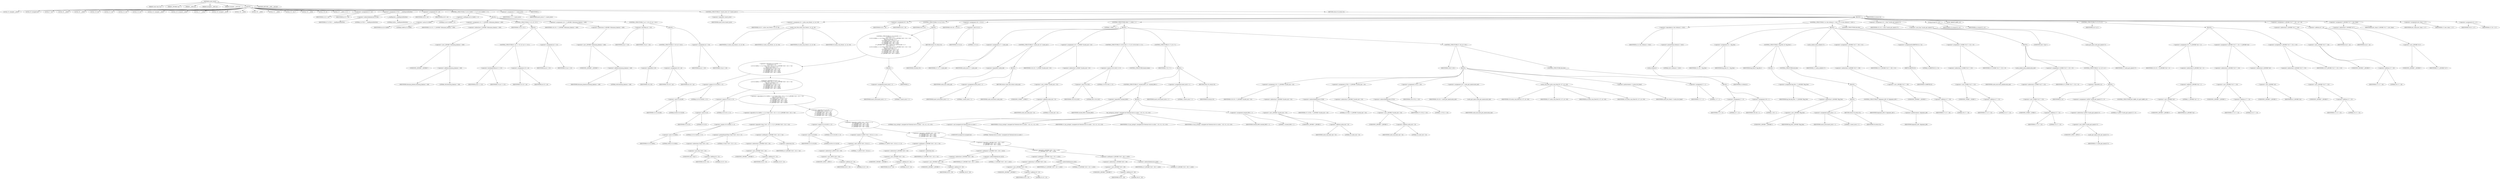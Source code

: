 digraph cache_insert {  
"1000121" [label = "(METHOD,cache_insert)" ]
"1000122" [label = "(PARAM,const char *a1)" ]
"1000123" [label = "(PARAM,_DWORD *a2)" ]
"1000124" [label = "(PARAM,__int64 a3)" ]
"1000125" [label = "(PARAM,unsigned __int64 a4)" ]
"1000126" [label = "(PARAM,unsigned __int16 a5)" ]
"1000127" [label = "(BLOCK,,)" ]
"1000128" [label = "(LOCAL,v5: unsigned __int16)" ]
"1000129" [label = "(LOCAL,v6: unsigned int)" ]
"1000130" [label = "(LOCAL,v7: int)" ]
"1000131" [label = "(LOCAL,v8: __int64)" ]
"1000132" [label = "(LOCAL,v9: __int64)" ]
"1000133" [label = "(LOCAL,v10: int)" ]
"1000134" [label = "(LOCAL,v11: int)" ]
"1000135" [label = "(LOCAL,v12: int)" ]
"1000136" [label = "(LOCAL,v13: int)" ]
"1000137" [label = "(LOCAL,v15: unsigned __int64)" ]
"1000138" [label = "(LOCAL,v16: unsigned __int64)" ]
"1000139" [label = "(LOCAL,v17: __int64)" ]
"1000140" [label = "(LOCAL,v18: unsigned __int16)" ]
"1000141" [label = "(LOCAL,v19: __int64)" ]
"1000142" [label = "(LOCAL,v20: __int64)" ]
"1000143" [label = "(LOCAL,v21: __int64)" ]
"1000144" [label = "(LOCAL,v22: char *)" ]
"1000145" [label = "(LOCAL,v23: __int64)" ]
"1000146" [label = "(LOCAL,v26: int)" ]
"1000147" [label = "(LOCAL,v27: __int64 [ 11 ])" ]
"1000148" [label = "(<operator>.assignment,v5 = a5)" ]
"1000149" [label = "(IDENTIFIER,v5,v5 = a5)" ]
"1000150" [label = "(IDENTIFIER,a5,v5 = a5)" ]
"1000151" [label = "(<operator>.assignment,v27[3] = __readfsqword(0x28u))" ]
"1000152" [label = "(<operator>.indirectIndexAccess,v27[3])" ]
"1000153" [label = "(IDENTIFIER,v27,v27[3] = __readfsqword(0x28u))" ]
"1000154" [label = "(LITERAL,3,v27[3] = __readfsqword(0x28u))" ]
"1000155" [label = "(__readfsqword,__readfsqword(0x28u))" ]
"1000156" [label = "(LITERAL,0x28u,__readfsqword(0x28u))" ]
"1000157" [label = "(<operator>.assignment,v6 = a5)" ]
"1000158" [label = "(IDENTIFIER,v6,v6 = a5)" ]
"1000159" [label = "(IDENTIFIER,a5,v6 = a5)" ]
"1000160" [label = "(CONTROL_STRUCTURE,if ( (a5 & 0x980) != 0 ),if ( (a5 & 0x980) != 0 ))" ]
"1000161" [label = "(<operator>.notEquals,(a5 & 0x980) != 0)" ]
"1000162" [label = "(<operator>.and,a5 & 0x980)" ]
"1000163" [label = "(IDENTIFIER,a5,a5 & 0x980)" ]
"1000164" [label = "(LITERAL,0x980,a5 & 0x980)" ]
"1000165" [label = "(LITERAL,0,(a5 & 0x980) != 0)" ]
"1000166" [label = "(BLOCK,,)" ]
"1000167" [label = "(<operator>.assignment,v15 = *(_QWORD *)(dnsmasq_daemon + 456))" ]
"1000168" [label = "(IDENTIFIER,v15,v15 = *(_QWORD *)(dnsmasq_daemon + 456))" ]
"1000169" [label = "(<operator>.indirection,*(_QWORD *)(dnsmasq_daemon + 456))" ]
"1000170" [label = "(<operator>.cast,(_QWORD *)(dnsmasq_daemon + 456))" ]
"1000171" [label = "(UNKNOWN,_QWORD *,_QWORD *)" ]
"1000172" [label = "(<operator>.addition,dnsmasq_daemon + 456)" ]
"1000173" [label = "(IDENTIFIER,dnsmasq_daemon,dnsmasq_daemon + 456)" ]
"1000174" [label = "(LITERAL,456,dnsmasq_daemon + 456)" ]
"1000175" [label = "(CONTROL_STRUCTURE,if ( v15 ),if ( v15 ))" ]
"1000176" [label = "(IDENTIFIER,v15,if ( v15 ))" ]
"1000177" [label = "(BLOCK,,)" ]
"1000178" [label = "(CONTROL_STRUCTURE,if ( a4 <= v15 ),if ( a4 <= v15 ))" ]
"1000179" [label = "(<operator>.lessEqualsThan,a4 <= v15)" ]
"1000180" [label = "(IDENTIFIER,a4,a4 <= v15)" ]
"1000181" [label = "(IDENTIFIER,v15,a4 <= v15)" ]
"1000182" [label = "(<operator>.assignment,v15 = a4)" ]
"1000183" [label = "(IDENTIFIER,v15,v15 = a4)" ]
"1000184" [label = "(IDENTIFIER,a4,v15 = a4)" ]
"1000185" [label = "(<operator>.assignment,a4 = v15)" ]
"1000186" [label = "(IDENTIFIER,a4,a4 = v15)" ]
"1000187" [label = "(IDENTIFIER,v15,a4 = v15)" ]
"1000188" [label = "(<operator>.assignment,v16 = *(_QWORD *)(dnsmasq_daemon + 448))" ]
"1000189" [label = "(IDENTIFIER,v16,v16 = *(_QWORD *)(dnsmasq_daemon + 448))" ]
"1000190" [label = "(<operator>.indirection,*(_QWORD *)(dnsmasq_daemon + 448))" ]
"1000191" [label = "(<operator>.cast,(_QWORD *)(dnsmasq_daemon + 448))" ]
"1000192" [label = "(UNKNOWN,_QWORD *,_QWORD *)" ]
"1000193" [label = "(<operator>.addition,dnsmasq_daemon + 448)" ]
"1000194" [label = "(IDENTIFIER,dnsmasq_daemon,dnsmasq_daemon + 448)" ]
"1000195" [label = "(LITERAL,448,dnsmasq_daemon + 448)" ]
"1000196" [label = "(CONTROL_STRUCTURE,if ( a4 < v16 ),if ( a4 < v16 ))" ]
"1000197" [label = "(<operator>.lessThan,a4 < v16)" ]
"1000198" [label = "(IDENTIFIER,a4,a4 < v16)" ]
"1000199" [label = "(IDENTIFIER,v16,a4 < v16)" ]
"1000200" [label = "(BLOCK,,)" ]
"1000201" [label = "(CONTROL_STRUCTURE,if ( !v16 ),if ( !v16 ))" ]
"1000202" [label = "(<operator>.logicalNot,!v16)" ]
"1000203" [label = "(IDENTIFIER,v16,!v16)" ]
"1000204" [label = "(<operator>.assignment,v16 = a4)" ]
"1000205" [label = "(IDENTIFIER,v16,v16 = a4)" ]
"1000206" [label = "(IDENTIFIER,a4,v16 = a4)" ]
"1000207" [label = "(<operator>.assignment,a4 = v16)" ]
"1000208" [label = "(IDENTIFIER,a4,a4 = v16)" ]
"1000209" [label = "(IDENTIFIER,v16,a4 = v16)" ]
"1000210" [label = "(<operator>.assignment,v7 = insert_error)" ]
"1000211" [label = "(IDENTIFIER,v7,v7 = insert_error)" ]
"1000212" [label = "(IDENTIFIER,insert_error,v7 = insert_error)" ]
"1000213" [label = "(IDENTIFIER,L,)" ]
"1000214" [label = "(CONTROL_STRUCTURE,if ( !insert_error ),if ( !insert_error ))" ]
"1000215" [label = "(<operator>.logicalNot,!insert_error)" ]
"1000216" [label = "(IDENTIFIER,insert_error,!insert_error)" ]
"1000217" [label = "(BLOCK,,)" ]
"1000218" [label = "(<operator>.assignment,v9 = cache_scan_free(a1, a2, a3, v6))" ]
"1000219" [label = "(IDENTIFIER,v9,v9 = cache_scan_free(a1, a2, a3, v6))" ]
"1000220" [label = "(cache_scan_free,cache_scan_free(a1, a2, a3, v6))" ]
"1000221" [label = "(IDENTIFIER,a1,cache_scan_free(a1, a2, a3, v6))" ]
"1000222" [label = "(IDENTIFIER,a2,cache_scan_free(a1, a2, a3, v6))" ]
"1000223" [label = "(IDENTIFIER,a3,cache_scan_free(a1, a2, a3, v6))" ]
"1000224" [label = "(IDENTIFIER,v6,cache_scan_free(a1, a2, a3, v6))" ]
"1000225" [label = "(<operator>.assignment,v8 = v9)" ]
"1000226" [label = "(IDENTIFIER,v8,v8 = v9)" ]
"1000227" [label = "(IDENTIFIER,v9,v8 = v9)" ]
"1000228" [label = "(CONTROL_STRUCTURE,if ( v9 ),if ( v9 ))" ]
"1000229" [label = "(IDENTIFIER,v9,if ( v9 ))" ]
"1000230" [label = "(BLOCK,,)" ]
"1000231" [label = "(CONTROL_STRUCTURE,if ( (v5 & 0x180) == 0\n        || (v5 & 8) == 0\n        || ((v5 & 0x80u) == 0 || *(char *)(v9 + 52) >= 0 || *(_DWORD *)(v9 + 24) != *a2)\n        && ((v5 & 0x100) == 0\n         || (*(_BYTE *)(v9 + 53) & 1) == 0\n         || *(_DWORD *)(v9 + 24) != *a2\n         || *(_DWORD *)(v9 + 28) != a2[1]\n         || *(_DWORD *)(v9 + 32) != a2[2]\n         || *(_DWORD *)(v9 + 36) != a2[3]) ),if ( (v5 & 0x180) == 0\n        || (v5 & 8) == 0\n        || ((v5 & 0x80u) == 0 || *(char *)(v9 + 52) >= 0 || *(_DWORD *)(v9 + 24) != *a2)\n        && ((v5 & 0x100) == 0\n         || (*(_BYTE *)(v9 + 53) & 1) == 0\n         || *(_DWORD *)(v9 + 24) != *a2\n         || *(_DWORD *)(v9 + 28) != a2[1]\n         || *(_DWORD *)(v9 + 32) != a2[2]\n         || *(_DWORD *)(v9 + 36) != a2[3]) ))" ]
"1000232" [label = "(<operator>.logicalOr,(v5 & 0x180) == 0\n        || (v5 & 8) == 0\n        || ((v5 & 0x80u) == 0 || *(char *)(v9 + 52) >= 0 || *(_DWORD *)(v9 + 24) != *a2)\n        && ((v5 & 0x100) == 0\n         || (*(_BYTE *)(v9 + 53) & 1) == 0\n         || *(_DWORD *)(v9 + 24) != *a2\n         || *(_DWORD *)(v9 + 28) != a2[1]\n         || *(_DWORD *)(v9 + 32) != a2[2]\n         || *(_DWORD *)(v9 + 36) != a2[3]))" ]
"1000233" [label = "(<operator>.equals,(v5 & 0x180) == 0)" ]
"1000234" [label = "(<operator>.and,v5 & 0x180)" ]
"1000235" [label = "(IDENTIFIER,v5,v5 & 0x180)" ]
"1000236" [label = "(LITERAL,0x180,v5 & 0x180)" ]
"1000237" [label = "(LITERAL,0,(v5 & 0x180) == 0)" ]
"1000238" [label = "(<operator>.logicalOr,(v5 & 8) == 0\n        || ((v5 & 0x80u) == 0 || *(char *)(v9 + 52) >= 0 || *(_DWORD *)(v9 + 24) != *a2)\n        && ((v5 & 0x100) == 0\n         || (*(_BYTE *)(v9 + 53) & 1) == 0\n         || *(_DWORD *)(v9 + 24) != *a2\n         || *(_DWORD *)(v9 + 28) != a2[1]\n         || *(_DWORD *)(v9 + 32) != a2[2]\n         || *(_DWORD *)(v9 + 36) != a2[3]))" ]
"1000239" [label = "(<operator>.equals,(v5 & 8) == 0)" ]
"1000240" [label = "(<operator>.and,v5 & 8)" ]
"1000241" [label = "(IDENTIFIER,v5,v5 & 8)" ]
"1000242" [label = "(LITERAL,8,v5 & 8)" ]
"1000243" [label = "(LITERAL,0,(v5 & 8) == 0)" ]
"1000244" [label = "(<operator>.logicalAnd,((v5 & 0x80u) == 0 || *(char *)(v9 + 52) >= 0 || *(_DWORD *)(v9 + 24) != *a2)\n        && ((v5 & 0x100) == 0\n         || (*(_BYTE *)(v9 + 53) & 1) == 0\n         || *(_DWORD *)(v9 + 24) != *a2\n         || *(_DWORD *)(v9 + 28) != a2[1]\n         || *(_DWORD *)(v9 + 32) != a2[2]\n         || *(_DWORD *)(v9 + 36) != a2[3]))" ]
"1000245" [label = "(<operator>.logicalOr,(v5 & 0x80u) == 0 || *(char *)(v9 + 52) >= 0 || *(_DWORD *)(v9 + 24) != *a2)" ]
"1000246" [label = "(<operator>.equals,(v5 & 0x80u) == 0)" ]
"1000247" [label = "(<operator>.and,v5 & 0x80u)" ]
"1000248" [label = "(IDENTIFIER,v5,v5 & 0x80u)" ]
"1000249" [label = "(LITERAL,0x80u,v5 & 0x80u)" ]
"1000250" [label = "(LITERAL,0,(v5 & 0x80u) == 0)" ]
"1000251" [label = "(<operator>.logicalOr,*(char *)(v9 + 52) >= 0 || *(_DWORD *)(v9 + 24) != *a2)" ]
"1000252" [label = "(<operator>.greaterEqualsThan,*(char *)(v9 + 52) >= 0)" ]
"1000253" [label = "(<operator>.indirection,*(char *)(v9 + 52))" ]
"1000254" [label = "(<operator>.cast,(char *)(v9 + 52))" ]
"1000255" [label = "(UNKNOWN,char *,char *)" ]
"1000256" [label = "(<operator>.addition,v9 + 52)" ]
"1000257" [label = "(IDENTIFIER,v9,v9 + 52)" ]
"1000258" [label = "(LITERAL,52,v9 + 52)" ]
"1000259" [label = "(LITERAL,0,*(char *)(v9 + 52) >= 0)" ]
"1000260" [label = "(<operator>.notEquals,*(_DWORD *)(v9 + 24) != *a2)" ]
"1000261" [label = "(<operator>.indirection,*(_DWORD *)(v9 + 24))" ]
"1000262" [label = "(<operator>.cast,(_DWORD *)(v9 + 24))" ]
"1000263" [label = "(UNKNOWN,_DWORD *,_DWORD *)" ]
"1000264" [label = "(<operator>.addition,v9 + 24)" ]
"1000265" [label = "(IDENTIFIER,v9,v9 + 24)" ]
"1000266" [label = "(LITERAL,24,v9 + 24)" ]
"1000267" [label = "(<operator>.indirection,*a2)" ]
"1000268" [label = "(IDENTIFIER,a2,*(_DWORD *)(v9 + 24) != *a2)" ]
"1000269" [label = "(<operator>.logicalOr,(v5 & 0x100) == 0\n         || (*(_BYTE *)(v9 + 53) & 1) == 0\n         || *(_DWORD *)(v9 + 24) != *a2\n         || *(_DWORD *)(v9 + 28) != a2[1]\n         || *(_DWORD *)(v9 + 32) != a2[2]\n         || *(_DWORD *)(v9 + 36) != a2[3])" ]
"1000270" [label = "(<operator>.equals,(v5 & 0x100) == 0)" ]
"1000271" [label = "(<operator>.and,v5 & 0x100)" ]
"1000272" [label = "(IDENTIFIER,v5,v5 & 0x100)" ]
"1000273" [label = "(LITERAL,0x100,v5 & 0x100)" ]
"1000274" [label = "(LITERAL,0,(v5 & 0x100) == 0)" ]
"1000275" [label = "(<operator>.logicalOr,(*(_BYTE *)(v9 + 53) & 1) == 0\n         || *(_DWORD *)(v9 + 24) != *a2\n         || *(_DWORD *)(v9 + 28) != a2[1]\n         || *(_DWORD *)(v9 + 32) != a2[2]\n         || *(_DWORD *)(v9 + 36) != a2[3])" ]
"1000276" [label = "(<operator>.equals,(*(_BYTE *)(v9 + 53) & 1) == 0)" ]
"1000277" [label = "(<operator>.and,*(_BYTE *)(v9 + 53) & 1)" ]
"1000278" [label = "(<operator>.indirection,*(_BYTE *)(v9 + 53))" ]
"1000279" [label = "(<operator>.cast,(_BYTE *)(v9 + 53))" ]
"1000280" [label = "(UNKNOWN,_BYTE *,_BYTE *)" ]
"1000281" [label = "(<operator>.addition,v9 + 53)" ]
"1000282" [label = "(IDENTIFIER,v9,v9 + 53)" ]
"1000283" [label = "(LITERAL,53,v9 + 53)" ]
"1000284" [label = "(LITERAL,1,*(_BYTE *)(v9 + 53) & 1)" ]
"1000285" [label = "(LITERAL,0,(*(_BYTE *)(v9 + 53) & 1) == 0)" ]
"1000286" [label = "(<operator>.logicalOr,*(_DWORD *)(v9 + 24) != *a2\n         || *(_DWORD *)(v9 + 28) != a2[1]\n         || *(_DWORD *)(v9 + 32) != a2[2]\n         || *(_DWORD *)(v9 + 36) != a2[3])" ]
"1000287" [label = "(<operator>.notEquals,*(_DWORD *)(v9 + 24) != *a2)" ]
"1000288" [label = "(<operator>.indirection,*(_DWORD *)(v9 + 24))" ]
"1000289" [label = "(<operator>.cast,(_DWORD *)(v9 + 24))" ]
"1000290" [label = "(UNKNOWN,_DWORD *,_DWORD *)" ]
"1000291" [label = "(<operator>.addition,v9 + 24)" ]
"1000292" [label = "(IDENTIFIER,v9,v9 + 24)" ]
"1000293" [label = "(LITERAL,24,v9 + 24)" ]
"1000294" [label = "(<operator>.indirection,*a2)" ]
"1000295" [label = "(IDENTIFIER,a2,*(_DWORD *)(v9 + 24) != *a2)" ]
"1000296" [label = "(<operator>.logicalOr,*(_DWORD *)(v9 + 28) != a2[1]\n         || *(_DWORD *)(v9 + 32) != a2[2]\n         || *(_DWORD *)(v9 + 36) != a2[3])" ]
"1000297" [label = "(<operator>.notEquals,*(_DWORD *)(v9 + 28) != a2[1])" ]
"1000298" [label = "(<operator>.indirection,*(_DWORD *)(v9 + 28))" ]
"1000299" [label = "(<operator>.cast,(_DWORD *)(v9 + 28))" ]
"1000300" [label = "(UNKNOWN,_DWORD *,_DWORD *)" ]
"1000301" [label = "(<operator>.addition,v9 + 28)" ]
"1000302" [label = "(IDENTIFIER,v9,v9 + 28)" ]
"1000303" [label = "(LITERAL,28,v9 + 28)" ]
"1000304" [label = "(<operator>.indirectIndexAccess,a2[1])" ]
"1000305" [label = "(IDENTIFIER,a2,*(_DWORD *)(v9 + 28) != a2[1])" ]
"1000306" [label = "(LITERAL,1,*(_DWORD *)(v9 + 28) != a2[1])" ]
"1000307" [label = "(<operator>.logicalOr,*(_DWORD *)(v9 + 32) != a2[2]\n         || *(_DWORD *)(v9 + 36) != a2[3])" ]
"1000308" [label = "(<operator>.notEquals,*(_DWORD *)(v9 + 32) != a2[2])" ]
"1000309" [label = "(<operator>.indirection,*(_DWORD *)(v9 + 32))" ]
"1000310" [label = "(<operator>.cast,(_DWORD *)(v9 + 32))" ]
"1000311" [label = "(UNKNOWN,_DWORD *,_DWORD *)" ]
"1000312" [label = "(<operator>.addition,v9 + 32)" ]
"1000313" [label = "(IDENTIFIER,v9,v9 + 32)" ]
"1000314" [label = "(LITERAL,32,v9 + 32)" ]
"1000315" [label = "(<operator>.indirectIndexAccess,a2[2])" ]
"1000316" [label = "(IDENTIFIER,a2,*(_DWORD *)(v9 + 32) != a2[2])" ]
"1000317" [label = "(LITERAL,2,*(_DWORD *)(v9 + 32) != a2[2])" ]
"1000318" [label = "(<operator>.notEquals,*(_DWORD *)(v9 + 36) != a2[3])" ]
"1000319" [label = "(<operator>.indirection,*(_DWORD *)(v9 + 36))" ]
"1000320" [label = "(<operator>.cast,(_DWORD *)(v9 + 36))" ]
"1000321" [label = "(UNKNOWN,_DWORD *,_DWORD *)" ]
"1000322" [label = "(<operator>.addition,v9 + 36)" ]
"1000323" [label = "(IDENTIFIER,v9,v9 + 36)" ]
"1000324" [label = "(LITERAL,36,v9 + 36)" ]
"1000325" [label = "(<operator>.indirectIndexAccess,a2[3])" ]
"1000326" [label = "(IDENTIFIER,a2,*(_DWORD *)(v9 + 36) != a2[3])" ]
"1000327" [label = "(LITERAL,3,*(_DWORD *)(v9 + 36) != a2[3])" ]
"1000328" [label = "(BLOCK,,)" ]
"1000329" [label = "(<operator>.assignment,insert_error = 1)" ]
"1000330" [label = "(IDENTIFIER,insert_error,insert_error = 1)" ]
"1000331" [label = "(LITERAL,1,insert_error = 1)" ]
"1000332" [label = "(IDENTIFIER,L,)" ]
"1000333" [label = "(RETURN,return v8;,return v8;)" ]
"1000334" [label = "(IDENTIFIER,v8,return v8;)" ]
"1000335" [label = "(<operator>.assignment,v26 = v5 & 4)" ]
"1000336" [label = "(IDENTIFIER,v26,v26 = v5 & 4)" ]
"1000337" [label = "(<operator>.and,v5 & 4)" ]
"1000338" [label = "(IDENTIFIER,v5,v5 & 4)" ]
"1000339" [label = "(LITERAL,4,v5 & 4)" ]
"1000340" [label = "(CONTROL_STRUCTURE,while ( 1 ),while ( 1 ))" ]
"1000341" [label = "(LITERAL,1,while ( 1 ))" ]
"1000342" [label = "(BLOCK,,)" ]
"1000343" [label = "(<operator>.assignment,v17 = cache_tail)" ]
"1000344" [label = "(IDENTIFIER,v17,v17 = cache_tail)" ]
"1000345" [label = "(IDENTIFIER,cache_tail,v17 = cache_tail)" ]
"1000346" [label = "(CONTROL_STRUCTURE,if ( !cache_tail ),if ( !cache_tail ))" ]
"1000347" [label = "(<operator>.logicalNot,!cache_tail)" ]
"1000348" [label = "(IDENTIFIER,cache_tail,!cache_tail)" ]
"1000349" [label = "(BLOCK,,)" ]
"1000350" [label = "(<operator>.assignment,insert_error = 1)" ]
"1000351" [label = "(IDENTIFIER,insert_error,insert_error = 1)" ]
"1000352" [label = "(LITERAL,1,insert_error = 1)" ]
"1000353" [label = "(RETURN,return cache_tail;,return cache_tail;)" ]
"1000354" [label = "(IDENTIFIER,cache_tail,return cache_tail;)" ]
"1000355" [label = "(<operator>.assignment,v18 = *(_WORD *)(cache_tail + 52))" ]
"1000356" [label = "(IDENTIFIER,v18,v18 = *(_WORD *)(cache_tail + 52))" ]
"1000357" [label = "(<operator>.indirection,*(_WORD *)(cache_tail + 52))" ]
"1000358" [label = "(<operator>.cast,(_WORD *)(cache_tail + 52))" ]
"1000359" [label = "(UNKNOWN,_WORD *,_WORD *)" ]
"1000360" [label = "(<operator>.addition,cache_tail + 52)" ]
"1000361" [label = "(IDENTIFIER,cache_tail,cache_tail + 52)" ]
"1000362" [label = "(LITERAL,52,cache_tail + 52)" ]
"1000363" [label = "(CONTROL_STRUCTURE,if ( (v18 & 0xC) == 0 ),if ( (v18 & 0xC) == 0 ))" ]
"1000364" [label = "(<operator>.equals,(v18 & 0xC) == 0)" ]
"1000365" [label = "(<operator>.and,v18 & 0xC)" ]
"1000366" [label = "(IDENTIFIER,v18,v18 & 0xC)" ]
"1000367" [label = "(LITERAL,0xC,v18 & 0xC)" ]
"1000368" [label = "(LITERAL,0,(v18 & 0xC) == 0)" ]
"1000369" [label = "(CONTROL_STRUCTURE,break;,break;)" ]
"1000370" [label = "(CONTROL_STRUCTURE,if ( v7 ),if ( v7 ))" ]
"1000371" [label = "(IDENTIFIER,v7,if ( v7 ))" ]
"1000372" [label = "(BLOCK,,)" ]
"1000373" [label = "(CONTROL_STRUCTURE,if ( !warned_8655 ),if ( !warned_8655 ))" ]
"1000374" [label = "(<operator>.logicalNot,!warned_8655)" ]
"1000375" [label = "(IDENTIFIER,warned_8655,!warned_8655)" ]
"1000376" [label = "(BLOCK,,)" ]
"1000377" [label = "(my_syslog,my_syslog(3, (unsigned int)\"Internal error in cache.\", v10, v11, v12, v13))" ]
"1000378" [label = "(LITERAL,3,my_syslog(3, (unsigned int)\"Internal error in cache.\", v10, v11, v12, v13))" ]
"1000379" [label = "(<operator>.cast,(unsigned int)\"Internal error in cache.\")" ]
"1000380" [label = "(UNKNOWN,unsigned int,unsigned int)" ]
"1000381" [label = "(LITERAL,\"Internal error in cache.\",(unsigned int)\"Internal error in cache.\")" ]
"1000382" [label = "(IDENTIFIER,v10,my_syslog(3, (unsigned int)\"Internal error in cache.\", v10, v11, v12, v13))" ]
"1000383" [label = "(IDENTIFIER,v11,my_syslog(3, (unsigned int)\"Internal error in cache.\", v10, v11, v12, v13))" ]
"1000384" [label = "(IDENTIFIER,v12,my_syslog(3, (unsigned int)\"Internal error in cache.\", v10, v11, v12, v13))" ]
"1000385" [label = "(IDENTIFIER,v13,my_syslog(3, (unsigned int)\"Internal error in cache.\", v10, v11, v12, v13))" ]
"1000386" [label = "(<operator>.assignment,warned_8655 = 1)" ]
"1000387" [label = "(IDENTIFIER,warned_8655,warned_8655 = 1)" ]
"1000388" [label = "(LITERAL,1,warned_8655 = 1)" ]
"1000389" [label = "(<operator>.assignment,insert_error = 1)" ]
"1000390" [label = "(IDENTIFIER,insert_error,insert_error = 1)" ]
"1000391" [label = "(LITERAL,1,insert_error = 1)" ]
"1000392" [label = "(RETURN,return v8;,return v8;)" ]
"1000393" [label = "(IDENTIFIER,v8,return v8;)" ]
"1000394" [label = "(CONTROL_STRUCTURE,if ( v26 ),if ( v26 ))" ]
"1000395" [label = "(IDENTIFIER,v26,if ( v26 ))" ]
"1000396" [label = "(BLOCK,,)" ]
"1000397" [label = "(<operator>.assignment,v19 = *(_QWORD *)(cache_tail + 32))" ]
"1000398" [label = "(IDENTIFIER,v19,v19 = *(_QWORD *)(cache_tail + 32))" ]
"1000399" [label = "(<operator>.indirection,*(_QWORD *)(cache_tail + 32))" ]
"1000400" [label = "(<operator>.cast,(_QWORD *)(cache_tail + 32))" ]
"1000401" [label = "(UNKNOWN,_QWORD *,_QWORD *)" ]
"1000402" [label = "(<operator>.addition,cache_tail + 32)" ]
"1000403" [label = "(IDENTIFIER,cache_tail,cache_tail + 32)" ]
"1000404" [label = "(LITERAL,32,cache_tail + 32)" ]
"1000405" [label = "(<operator>.assignment,v27[0] = *(_QWORD *)(cache_tail + 24))" ]
"1000406" [label = "(<operator>.indirectIndexAccess,v27[0])" ]
"1000407" [label = "(IDENTIFIER,v27,v27[0] = *(_QWORD *)(cache_tail + 24))" ]
"1000408" [label = "(LITERAL,0,v27[0] = *(_QWORD *)(cache_tail + 24))" ]
"1000409" [label = "(<operator>.indirection,*(_QWORD *)(cache_tail + 24))" ]
"1000410" [label = "(<operator>.cast,(_QWORD *)(cache_tail + 24))" ]
"1000411" [label = "(UNKNOWN,_QWORD *,_QWORD *)" ]
"1000412" [label = "(<operator>.addition,cache_tail + 24)" ]
"1000413" [label = "(IDENTIFIER,cache_tail,cache_tail + 24)" ]
"1000414" [label = "(LITERAL,24,cache_tail + 24)" ]
"1000415" [label = "(<operator>.assignment,v27[1] = v19)" ]
"1000416" [label = "(<operator>.indirectIndexAccess,v27[1])" ]
"1000417" [label = "(IDENTIFIER,v27,v27[1] = v19)" ]
"1000418" [label = "(LITERAL,1,v27[1] = v19)" ]
"1000419" [label = "(IDENTIFIER,v19,v27[1] = v19)" ]
"1000420" [label = "(<operator>.assignment,v20 = cache_get_name(cache_tail))" ]
"1000421" [label = "(IDENTIFIER,v20,v20 = cache_get_name(cache_tail))" ]
"1000422" [label = "(cache_get_name,cache_get_name(cache_tail))" ]
"1000423" [label = "(IDENTIFIER,cache_tail,cache_get_name(cache_tail))" ]
"1000424" [label = "(cache_scan_free,cache_scan_free(v20, v27, a3, v18))" ]
"1000425" [label = "(IDENTIFIER,v20,cache_scan_free(v20, v27, a3, v18))" ]
"1000426" [label = "(IDENTIFIER,v27,cache_scan_free(v20, v27, a3, v18))" ]
"1000427" [label = "(IDENTIFIER,a3,cache_scan_free(v20, v27, a3, v18))" ]
"1000428" [label = "(IDENTIFIER,v18,cache_scan_free(v20, v27, a3, v18))" ]
"1000429" [label = "(<operator>.preIncrement,++cache_live_freed)" ]
"1000430" [label = "(IDENTIFIER,cache_live_freed,++cache_live_freed)" ]
"1000431" [label = "(<operator>.assignment,v7 = 1)" ]
"1000432" [label = "(IDENTIFIER,v7,v7 = 1)" ]
"1000433" [label = "(LITERAL,1,v7 = 1)" ]
"1000434" [label = "(CONTROL_STRUCTURE,else,else)" ]
"1000435" [label = "(BLOCK,,)" ]
"1000436" [label = "(<operator>.assignment,v7 = 0)" ]
"1000437" [label = "(IDENTIFIER,v7,v7 = 0)" ]
"1000438" [label = "(LITERAL,0,v7 = 0)" ]
"1000439" [label = "(<operator>.assignment,v26 = 1)" ]
"1000440" [label = "(IDENTIFIER,v26,v26 = 1)" ]
"1000441" [label = "(LITERAL,1,v26 = 1)" ]
"1000442" [label = "(CONTROL_STRUCTURE,if ( a1 && strlen(a1) > 0x31 ),if ( a1 && strlen(a1) > 0x31 ))" ]
"1000443" [label = "(<operator>.logicalAnd,a1 && strlen(a1) > 0x31)" ]
"1000444" [label = "(IDENTIFIER,a1,a1 && strlen(a1) > 0x31)" ]
"1000445" [label = "(<operator>.greaterThan,strlen(a1) > 0x31)" ]
"1000446" [label = "(strlen,strlen(a1))" ]
"1000447" [label = "(IDENTIFIER,a1,strlen(a1))" ]
"1000448" [label = "(LITERAL,0x31,strlen(a1) > 0x31)" ]
"1000449" [label = "(BLOCK,,)" ]
"1000450" [label = "(<operator>.assignment,v21 = big_free)" ]
"1000451" [label = "(IDENTIFIER,v21,v21 = big_free)" ]
"1000452" [label = "(IDENTIFIER,big_free,v21 = big_free)" ]
"1000453" [label = "(CONTROL_STRUCTURE,if ( big_free ),if ( big_free ))" ]
"1000454" [label = "(IDENTIFIER,big_free,if ( big_free ))" ]
"1000455" [label = "(BLOCK,,)" ]
"1000456" [label = "(<operator>.assignment,big_free = *(_QWORD *)big_free)" ]
"1000457" [label = "(IDENTIFIER,big_free,big_free = *(_QWORD *)big_free)" ]
"1000458" [label = "(<operator>.indirection,*(_QWORD *)big_free)" ]
"1000459" [label = "(<operator>.cast,(_QWORD *)big_free)" ]
"1000460" [label = "(UNKNOWN,_QWORD *,_QWORD *)" ]
"1000461" [label = "(IDENTIFIER,big_free,(_QWORD *)big_free)" ]
"1000462" [label = "(CONTROL_STRUCTURE,else,else)" ]
"1000463" [label = "(BLOCK,,)" ]
"1000464" [label = "(BLOCK,,)" ]
"1000465" [label = "(<operator>.assignment,insert_error = 1)" ]
"1000466" [label = "(IDENTIFIER,insert_error,insert_error = 1)" ]
"1000467" [label = "(LITERAL,1,insert_error = 1)" ]
"1000468" [label = "(RETURN,return v8;,return v8;)" ]
"1000469" [label = "(IDENTIFIER,v8,return v8;)" ]
"1000470" [label = "(CONTROL_STRUCTURE,if ( bignames_left ),if ( bignames_left ))" ]
"1000471" [label = "(IDENTIFIER,bignames_left,if ( bignames_left ))" ]
"1000472" [label = "(<operator>.preDecrement,--bignames_left)" ]
"1000473" [label = "(IDENTIFIER,bignames_left,--bignames_left)" ]
"1000474" [label = "(cache_unlink,cache_unlink(v17))" ]
"1000475" [label = "(IDENTIFIER,v17,cache_unlink(v17))" ]
"1000476" [label = "(<operator>.assignment,*(_QWORD *)(v17 + 56) = v21)" ]
"1000477" [label = "(<operator>.indirection,*(_QWORD *)(v17 + 56))" ]
"1000478" [label = "(<operator>.cast,(_QWORD *)(v17 + 56))" ]
"1000479" [label = "(UNKNOWN,_QWORD *,_QWORD *)" ]
"1000480" [label = "(<operator>.addition,v17 + 56)" ]
"1000481" [label = "(IDENTIFIER,v17,v17 + 56)" ]
"1000482" [label = "(LITERAL,56,v17 + 56)" ]
"1000483" [label = "(IDENTIFIER,v21,*(_QWORD *)(v17 + 56) = v21)" ]
"1000484" [label = "(<operators>.assignmentOr,HIBYTE(v5) |= 2u)" ]
"1000485" [label = "(HIBYTE,HIBYTE(v5))" ]
"1000486" [label = "(IDENTIFIER,v5,HIBYTE(v5))" ]
"1000487" [label = "(LITERAL,2u,HIBYTE(v5) |= 2u)" ]
"1000488" [label = "(<operator>.assignment,*(_WORD *)(v17 + 52) = v5)" ]
"1000489" [label = "(<operator>.indirection,*(_WORD *)(v17 + 52))" ]
"1000490" [label = "(<operator>.cast,(_WORD *)(v17 + 52))" ]
"1000491" [label = "(UNKNOWN,_WORD *,_WORD *)" ]
"1000492" [label = "(<operator>.addition,v17 + 52)" ]
"1000493" [label = "(IDENTIFIER,v17,v17 + 52)" ]
"1000494" [label = "(LITERAL,52,v17 + 52)" ]
"1000495" [label = "(IDENTIFIER,v5,*(_WORD *)(v17 + 52) = v5)" ]
"1000496" [label = "(CONTROL_STRUCTURE,else,else)" ]
"1000497" [label = "(BLOCK,,)" ]
"1000498" [label = "(cache_unlink,cache_unlink(cache_tail))" ]
"1000499" [label = "(IDENTIFIER,cache_tail,cache_unlink(cache_tail))" ]
"1000500" [label = "(<operator>.assignment,*(_WORD *)(v17 + 52) = v5)" ]
"1000501" [label = "(<operator>.indirection,*(_WORD *)(v17 + 52))" ]
"1000502" [label = "(<operator>.cast,(_WORD *)(v17 + 52))" ]
"1000503" [label = "(UNKNOWN,_WORD *,_WORD *)" ]
"1000504" [label = "(<operator>.addition,v17 + 52)" ]
"1000505" [label = "(IDENTIFIER,v17,v17 + 52)" ]
"1000506" [label = "(LITERAL,52,v17 + 52)" ]
"1000507" [label = "(IDENTIFIER,v5,*(_WORD *)(v17 + 52) = v5)" ]
"1000508" [label = "(CONTROL_STRUCTURE,if ( !a1 ),if ( !a1 ))" ]
"1000509" [label = "(<operator>.logicalNot,!a1)" ]
"1000510" [label = "(IDENTIFIER,a1,!a1)" ]
"1000511" [label = "(BLOCK,,)" ]
"1000512" [label = "(<operator>.assignment,*(_BYTE *)cache_get_name(v17) = 0)" ]
"1000513" [label = "(<operator>.indirection,*(_BYTE *)cache_get_name(v17))" ]
"1000514" [label = "(<operator>.cast,(_BYTE *)cache_get_name(v17))" ]
"1000515" [label = "(UNKNOWN,_BYTE *,_BYTE *)" ]
"1000516" [label = "(cache_get_name,cache_get_name(v17))" ]
"1000517" [label = "(IDENTIFIER,v17,cache_get_name(v17))" ]
"1000518" [label = "(LITERAL,0,*(_BYTE *)cache_get_name(v17) = 0)" ]
"1000519" [label = "(CONTROL_STRUCTURE,goto LABEL_43;,goto LABEL_43;)" ]
"1000520" [label = "(<operator>.assignment,v22 = (char *)cache_get_name(v17))" ]
"1000521" [label = "(IDENTIFIER,v22,v22 = (char *)cache_get_name(v17))" ]
"1000522" [label = "(<operator>.cast,(char *)cache_get_name(v17))" ]
"1000523" [label = "(UNKNOWN,char *,char *)" ]
"1000524" [label = "(cache_get_name,cache_get_name(v17))" ]
"1000525" [label = "(IDENTIFIER,v17,cache_get_name(v17))" ]
"1000526" [label = "(strcpy,strcpy(v22, a1))" ]
"1000527" [label = "(IDENTIFIER,v22,strcpy(v22, a1))" ]
"1000528" [label = "(IDENTIFIER,a1,strcpy(v22, a1))" ]
"1000529" [label = "(JUMP_TARGET,LABEL_43)" ]
"1000530" [label = "(CONTROL_STRUCTURE,if ( a2 ),if ( a2 ))" ]
"1000531" [label = "(IDENTIFIER,a2,if ( a2 ))" ]
"1000532" [label = "(BLOCK,,)" ]
"1000533" [label = "(<operator>.assignment,v23 = *((_QWORD *)a2 + 1))" ]
"1000534" [label = "(IDENTIFIER,v23,v23 = *((_QWORD *)a2 + 1))" ]
"1000535" [label = "(<operator>.indirection,*((_QWORD *)a2 + 1))" ]
"1000536" [label = "(<operator>.addition,(_QWORD *)a2 + 1)" ]
"1000537" [label = "(<operator>.cast,(_QWORD *)a2)" ]
"1000538" [label = "(UNKNOWN,_QWORD *,_QWORD *)" ]
"1000539" [label = "(IDENTIFIER,a2,(_QWORD *)a2)" ]
"1000540" [label = "(LITERAL,1,(_QWORD *)a2 + 1)" ]
"1000541" [label = "(<operator>.assignment,*(_QWORD *)(v17 + 24) = *(_QWORD *)a2)" ]
"1000542" [label = "(<operator>.indirection,*(_QWORD *)(v17 + 24))" ]
"1000543" [label = "(<operator>.cast,(_QWORD *)(v17 + 24))" ]
"1000544" [label = "(UNKNOWN,_QWORD *,_QWORD *)" ]
"1000545" [label = "(<operator>.addition,v17 + 24)" ]
"1000546" [label = "(IDENTIFIER,v17,v17 + 24)" ]
"1000547" [label = "(LITERAL,24,v17 + 24)" ]
"1000548" [label = "(<operator>.indirection,*(_QWORD *)a2)" ]
"1000549" [label = "(<operator>.cast,(_QWORD *)a2)" ]
"1000550" [label = "(UNKNOWN,_QWORD *,_QWORD *)" ]
"1000551" [label = "(IDENTIFIER,a2,(_QWORD *)a2)" ]
"1000552" [label = "(<operator>.assignment,*(_QWORD *)(v17 + 32) = v23)" ]
"1000553" [label = "(<operator>.indirection,*(_QWORD *)(v17 + 32))" ]
"1000554" [label = "(<operator>.cast,(_QWORD *)(v17 + 32))" ]
"1000555" [label = "(UNKNOWN,_QWORD *,_QWORD *)" ]
"1000556" [label = "(<operator>.addition,v17 + 32)" ]
"1000557" [label = "(IDENTIFIER,v17,v17 + 32)" ]
"1000558" [label = "(LITERAL,32,v17 + 32)" ]
"1000559" [label = "(IDENTIFIER,v23,*(_QWORD *)(v17 + 32) = v23)" ]
"1000560" [label = "(<operator>.assignment,*(_QWORD *)(v17 + 40) = a3 + a4)" ]
"1000561" [label = "(<operator>.indirection,*(_QWORD *)(v17 + 40))" ]
"1000562" [label = "(<operator>.cast,(_QWORD *)(v17 + 40))" ]
"1000563" [label = "(UNKNOWN,_QWORD *,_QWORD *)" ]
"1000564" [label = "(<operator>.addition,v17 + 40)" ]
"1000565" [label = "(IDENTIFIER,v17,v17 + 40)" ]
"1000566" [label = "(LITERAL,40,v17 + 40)" ]
"1000567" [label = "(<operator>.addition,a3 + a4)" ]
"1000568" [label = "(IDENTIFIER,a3,a3 + a4)" ]
"1000569" [label = "(IDENTIFIER,a4,a3 + a4)" ]
"1000570" [label = "(<operator>.assignment,*(_QWORD *)v17 = new_chain)" ]
"1000571" [label = "(<operator>.indirection,*(_QWORD *)v17)" ]
"1000572" [label = "(<operator>.cast,(_QWORD *)v17)" ]
"1000573" [label = "(UNKNOWN,_QWORD *,_QWORD *)" ]
"1000574" [label = "(IDENTIFIER,v17,(_QWORD *)v17)" ]
"1000575" [label = "(IDENTIFIER,new_chain,*(_QWORD *)v17 = new_chain)" ]
"1000576" [label = "(<operator>.assignment,new_chain = v17)" ]
"1000577" [label = "(IDENTIFIER,new_chain,new_chain = v17)" ]
"1000578" [label = "(IDENTIFIER,v17,new_chain = v17)" ]
"1000579" [label = "(<operator>.assignment,v8 = v17)" ]
"1000580" [label = "(IDENTIFIER,v8,v8 = v17)" ]
"1000581" [label = "(IDENTIFIER,v17,v8 = v17)" ]
"1000582" [label = "(RETURN,return v8;,return v8;)" ]
"1000583" [label = "(IDENTIFIER,v8,return v8;)" ]
"1000584" [label = "(METHOD_RETURN,__int64 __fastcall)" ]
  "1000121" -> "1000122" 
  "1000121" -> "1000123" 
  "1000121" -> "1000124" 
  "1000121" -> "1000125" 
  "1000121" -> "1000126" 
  "1000121" -> "1000127" 
  "1000121" -> "1000584" 
  "1000127" -> "1000128" 
  "1000127" -> "1000129" 
  "1000127" -> "1000130" 
  "1000127" -> "1000131" 
  "1000127" -> "1000132" 
  "1000127" -> "1000133" 
  "1000127" -> "1000134" 
  "1000127" -> "1000135" 
  "1000127" -> "1000136" 
  "1000127" -> "1000137" 
  "1000127" -> "1000138" 
  "1000127" -> "1000139" 
  "1000127" -> "1000140" 
  "1000127" -> "1000141" 
  "1000127" -> "1000142" 
  "1000127" -> "1000143" 
  "1000127" -> "1000144" 
  "1000127" -> "1000145" 
  "1000127" -> "1000146" 
  "1000127" -> "1000147" 
  "1000127" -> "1000148" 
  "1000127" -> "1000151" 
  "1000127" -> "1000157" 
  "1000127" -> "1000160" 
  "1000127" -> "1000210" 
  "1000127" -> "1000213" 
  "1000127" -> "1000214" 
  "1000127" -> "1000582" 
  "1000148" -> "1000149" 
  "1000148" -> "1000150" 
  "1000151" -> "1000152" 
  "1000151" -> "1000155" 
  "1000152" -> "1000153" 
  "1000152" -> "1000154" 
  "1000155" -> "1000156" 
  "1000157" -> "1000158" 
  "1000157" -> "1000159" 
  "1000160" -> "1000161" 
  "1000160" -> "1000166" 
  "1000161" -> "1000162" 
  "1000161" -> "1000165" 
  "1000162" -> "1000163" 
  "1000162" -> "1000164" 
  "1000166" -> "1000167" 
  "1000166" -> "1000175" 
  "1000166" -> "1000188" 
  "1000166" -> "1000196" 
  "1000167" -> "1000168" 
  "1000167" -> "1000169" 
  "1000169" -> "1000170" 
  "1000170" -> "1000171" 
  "1000170" -> "1000172" 
  "1000172" -> "1000173" 
  "1000172" -> "1000174" 
  "1000175" -> "1000176" 
  "1000175" -> "1000177" 
  "1000177" -> "1000178" 
  "1000177" -> "1000185" 
  "1000178" -> "1000179" 
  "1000178" -> "1000182" 
  "1000179" -> "1000180" 
  "1000179" -> "1000181" 
  "1000182" -> "1000183" 
  "1000182" -> "1000184" 
  "1000185" -> "1000186" 
  "1000185" -> "1000187" 
  "1000188" -> "1000189" 
  "1000188" -> "1000190" 
  "1000190" -> "1000191" 
  "1000191" -> "1000192" 
  "1000191" -> "1000193" 
  "1000193" -> "1000194" 
  "1000193" -> "1000195" 
  "1000196" -> "1000197" 
  "1000196" -> "1000200" 
  "1000197" -> "1000198" 
  "1000197" -> "1000199" 
  "1000200" -> "1000201" 
  "1000200" -> "1000207" 
  "1000201" -> "1000202" 
  "1000201" -> "1000204" 
  "1000202" -> "1000203" 
  "1000204" -> "1000205" 
  "1000204" -> "1000206" 
  "1000207" -> "1000208" 
  "1000207" -> "1000209" 
  "1000210" -> "1000211" 
  "1000210" -> "1000212" 
  "1000214" -> "1000215" 
  "1000214" -> "1000217" 
  "1000215" -> "1000216" 
  "1000217" -> "1000218" 
  "1000217" -> "1000225" 
  "1000217" -> "1000228" 
  "1000217" -> "1000335" 
  "1000217" -> "1000340" 
  "1000217" -> "1000442" 
  "1000217" -> "1000520" 
  "1000217" -> "1000526" 
  "1000217" -> "1000529" 
  "1000217" -> "1000530" 
  "1000217" -> "1000560" 
  "1000217" -> "1000570" 
  "1000217" -> "1000576" 
  "1000217" -> "1000579" 
  "1000218" -> "1000219" 
  "1000218" -> "1000220" 
  "1000220" -> "1000221" 
  "1000220" -> "1000222" 
  "1000220" -> "1000223" 
  "1000220" -> "1000224" 
  "1000225" -> "1000226" 
  "1000225" -> "1000227" 
  "1000228" -> "1000229" 
  "1000228" -> "1000230" 
  "1000230" -> "1000231" 
  "1000230" -> "1000333" 
  "1000231" -> "1000232" 
  "1000231" -> "1000328" 
  "1000232" -> "1000233" 
  "1000232" -> "1000238" 
  "1000233" -> "1000234" 
  "1000233" -> "1000237" 
  "1000234" -> "1000235" 
  "1000234" -> "1000236" 
  "1000238" -> "1000239" 
  "1000238" -> "1000244" 
  "1000239" -> "1000240" 
  "1000239" -> "1000243" 
  "1000240" -> "1000241" 
  "1000240" -> "1000242" 
  "1000244" -> "1000245" 
  "1000244" -> "1000269" 
  "1000245" -> "1000246" 
  "1000245" -> "1000251" 
  "1000246" -> "1000247" 
  "1000246" -> "1000250" 
  "1000247" -> "1000248" 
  "1000247" -> "1000249" 
  "1000251" -> "1000252" 
  "1000251" -> "1000260" 
  "1000252" -> "1000253" 
  "1000252" -> "1000259" 
  "1000253" -> "1000254" 
  "1000254" -> "1000255" 
  "1000254" -> "1000256" 
  "1000256" -> "1000257" 
  "1000256" -> "1000258" 
  "1000260" -> "1000261" 
  "1000260" -> "1000267" 
  "1000261" -> "1000262" 
  "1000262" -> "1000263" 
  "1000262" -> "1000264" 
  "1000264" -> "1000265" 
  "1000264" -> "1000266" 
  "1000267" -> "1000268" 
  "1000269" -> "1000270" 
  "1000269" -> "1000275" 
  "1000270" -> "1000271" 
  "1000270" -> "1000274" 
  "1000271" -> "1000272" 
  "1000271" -> "1000273" 
  "1000275" -> "1000276" 
  "1000275" -> "1000286" 
  "1000276" -> "1000277" 
  "1000276" -> "1000285" 
  "1000277" -> "1000278" 
  "1000277" -> "1000284" 
  "1000278" -> "1000279" 
  "1000279" -> "1000280" 
  "1000279" -> "1000281" 
  "1000281" -> "1000282" 
  "1000281" -> "1000283" 
  "1000286" -> "1000287" 
  "1000286" -> "1000296" 
  "1000287" -> "1000288" 
  "1000287" -> "1000294" 
  "1000288" -> "1000289" 
  "1000289" -> "1000290" 
  "1000289" -> "1000291" 
  "1000291" -> "1000292" 
  "1000291" -> "1000293" 
  "1000294" -> "1000295" 
  "1000296" -> "1000297" 
  "1000296" -> "1000307" 
  "1000297" -> "1000298" 
  "1000297" -> "1000304" 
  "1000298" -> "1000299" 
  "1000299" -> "1000300" 
  "1000299" -> "1000301" 
  "1000301" -> "1000302" 
  "1000301" -> "1000303" 
  "1000304" -> "1000305" 
  "1000304" -> "1000306" 
  "1000307" -> "1000308" 
  "1000307" -> "1000318" 
  "1000308" -> "1000309" 
  "1000308" -> "1000315" 
  "1000309" -> "1000310" 
  "1000310" -> "1000311" 
  "1000310" -> "1000312" 
  "1000312" -> "1000313" 
  "1000312" -> "1000314" 
  "1000315" -> "1000316" 
  "1000315" -> "1000317" 
  "1000318" -> "1000319" 
  "1000318" -> "1000325" 
  "1000319" -> "1000320" 
  "1000320" -> "1000321" 
  "1000320" -> "1000322" 
  "1000322" -> "1000323" 
  "1000322" -> "1000324" 
  "1000325" -> "1000326" 
  "1000325" -> "1000327" 
  "1000328" -> "1000329" 
  "1000328" -> "1000332" 
  "1000329" -> "1000330" 
  "1000329" -> "1000331" 
  "1000333" -> "1000334" 
  "1000335" -> "1000336" 
  "1000335" -> "1000337" 
  "1000337" -> "1000338" 
  "1000337" -> "1000339" 
  "1000340" -> "1000341" 
  "1000340" -> "1000342" 
  "1000342" -> "1000343" 
  "1000342" -> "1000346" 
  "1000342" -> "1000355" 
  "1000342" -> "1000363" 
  "1000342" -> "1000370" 
  "1000342" -> "1000394" 
  "1000343" -> "1000344" 
  "1000343" -> "1000345" 
  "1000346" -> "1000347" 
  "1000346" -> "1000349" 
  "1000347" -> "1000348" 
  "1000349" -> "1000350" 
  "1000349" -> "1000353" 
  "1000350" -> "1000351" 
  "1000350" -> "1000352" 
  "1000353" -> "1000354" 
  "1000355" -> "1000356" 
  "1000355" -> "1000357" 
  "1000357" -> "1000358" 
  "1000358" -> "1000359" 
  "1000358" -> "1000360" 
  "1000360" -> "1000361" 
  "1000360" -> "1000362" 
  "1000363" -> "1000364" 
  "1000363" -> "1000369" 
  "1000364" -> "1000365" 
  "1000364" -> "1000368" 
  "1000365" -> "1000366" 
  "1000365" -> "1000367" 
  "1000370" -> "1000371" 
  "1000370" -> "1000372" 
  "1000372" -> "1000373" 
  "1000372" -> "1000389" 
  "1000372" -> "1000392" 
  "1000373" -> "1000374" 
  "1000373" -> "1000376" 
  "1000374" -> "1000375" 
  "1000376" -> "1000377" 
  "1000376" -> "1000386" 
  "1000377" -> "1000378" 
  "1000377" -> "1000379" 
  "1000377" -> "1000382" 
  "1000377" -> "1000383" 
  "1000377" -> "1000384" 
  "1000377" -> "1000385" 
  "1000379" -> "1000380" 
  "1000379" -> "1000381" 
  "1000386" -> "1000387" 
  "1000386" -> "1000388" 
  "1000389" -> "1000390" 
  "1000389" -> "1000391" 
  "1000392" -> "1000393" 
  "1000394" -> "1000395" 
  "1000394" -> "1000396" 
  "1000394" -> "1000434" 
  "1000396" -> "1000397" 
  "1000396" -> "1000405" 
  "1000396" -> "1000415" 
  "1000396" -> "1000420" 
  "1000396" -> "1000424" 
  "1000396" -> "1000429" 
  "1000396" -> "1000431" 
  "1000397" -> "1000398" 
  "1000397" -> "1000399" 
  "1000399" -> "1000400" 
  "1000400" -> "1000401" 
  "1000400" -> "1000402" 
  "1000402" -> "1000403" 
  "1000402" -> "1000404" 
  "1000405" -> "1000406" 
  "1000405" -> "1000409" 
  "1000406" -> "1000407" 
  "1000406" -> "1000408" 
  "1000409" -> "1000410" 
  "1000410" -> "1000411" 
  "1000410" -> "1000412" 
  "1000412" -> "1000413" 
  "1000412" -> "1000414" 
  "1000415" -> "1000416" 
  "1000415" -> "1000419" 
  "1000416" -> "1000417" 
  "1000416" -> "1000418" 
  "1000420" -> "1000421" 
  "1000420" -> "1000422" 
  "1000422" -> "1000423" 
  "1000424" -> "1000425" 
  "1000424" -> "1000426" 
  "1000424" -> "1000427" 
  "1000424" -> "1000428" 
  "1000429" -> "1000430" 
  "1000431" -> "1000432" 
  "1000431" -> "1000433" 
  "1000434" -> "1000435" 
  "1000435" -> "1000436" 
  "1000435" -> "1000439" 
  "1000436" -> "1000437" 
  "1000436" -> "1000438" 
  "1000439" -> "1000440" 
  "1000439" -> "1000441" 
  "1000442" -> "1000443" 
  "1000442" -> "1000449" 
  "1000442" -> "1000496" 
  "1000443" -> "1000444" 
  "1000443" -> "1000445" 
  "1000445" -> "1000446" 
  "1000445" -> "1000448" 
  "1000446" -> "1000447" 
  "1000449" -> "1000450" 
  "1000449" -> "1000453" 
  "1000449" -> "1000474" 
  "1000449" -> "1000476" 
  "1000449" -> "1000484" 
  "1000449" -> "1000488" 
  "1000450" -> "1000451" 
  "1000450" -> "1000452" 
  "1000453" -> "1000454" 
  "1000453" -> "1000455" 
  "1000453" -> "1000462" 
  "1000455" -> "1000456" 
  "1000456" -> "1000457" 
  "1000456" -> "1000458" 
  "1000458" -> "1000459" 
  "1000459" -> "1000460" 
  "1000459" -> "1000461" 
  "1000462" -> "1000463" 
  "1000463" -> "1000464" 
  "1000463" -> "1000470" 
  "1000464" -> "1000465" 
  "1000464" -> "1000468" 
  "1000465" -> "1000466" 
  "1000465" -> "1000467" 
  "1000468" -> "1000469" 
  "1000470" -> "1000471" 
  "1000470" -> "1000472" 
  "1000472" -> "1000473" 
  "1000474" -> "1000475" 
  "1000476" -> "1000477" 
  "1000476" -> "1000483" 
  "1000477" -> "1000478" 
  "1000478" -> "1000479" 
  "1000478" -> "1000480" 
  "1000480" -> "1000481" 
  "1000480" -> "1000482" 
  "1000484" -> "1000485" 
  "1000484" -> "1000487" 
  "1000485" -> "1000486" 
  "1000488" -> "1000489" 
  "1000488" -> "1000495" 
  "1000489" -> "1000490" 
  "1000490" -> "1000491" 
  "1000490" -> "1000492" 
  "1000492" -> "1000493" 
  "1000492" -> "1000494" 
  "1000496" -> "1000497" 
  "1000497" -> "1000498" 
  "1000497" -> "1000500" 
  "1000497" -> "1000508" 
  "1000498" -> "1000499" 
  "1000500" -> "1000501" 
  "1000500" -> "1000507" 
  "1000501" -> "1000502" 
  "1000502" -> "1000503" 
  "1000502" -> "1000504" 
  "1000504" -> "1000505" 
  "1000504" -> "1000506" 
  "1000508" -> "1000509" 
  "1000508" -> "1000511" 
  "1000509" -> "1000510" 
  "1000511" -> "1000512" 
  "1000511" -> "1000519" 
  "1000512" -> "1000513" 
  "1000512" -> "1000518" 
  "1000513" -> "1000514" 
  "1000514" -> "1000515" 
  "1000514" -> "1000516" 
  "1000516" -> "1000517" 
  "1000520" -> "1000521" 
  "1000520" -> "1000522" 
  "1000522" -> "1000523" 
  "1000522" -> "1000524" 
  "1000524" -> "1000525" 
  "1000526" -> "1000527" 
  "1000526" -> "1000528" 
  "1000530" -> "1000531" 
  "1000530" -> "1000532" 
  "1000532" -> "1000533" 
  "1000532" -> "1000541" 
  "1000532" -> "1000552" 
  "1000533" -> "1000534" 
  "1000533" -> "1000535" 
  "1000535" -> "1000536" 
  "1000536" -> "1000537" 
  "1000536" -> "1000540" 
  "1000537" -> "1000538" 
  "1000537" -> "1000539" 
  "1000541" -> "1000542" 
  "1000541" -> "1000548" 
  "1000542" -> "1000543" 
  "1000543" -> "1000544" 
  "1000543" -> "1000545" 
  "1000545" -> "1000546" 
  "1000545" -> "1000547" 
  "1000548" -> "1000549" 
  "1000549" -> "1000550" 
  "1000549" -> "1000551" 
  "1000552" -> "1000553" 
  "1000552" -> "1000559" 
  "1000553" -> "1000554" 
  "1000554" -> "1000555" 
  "1000554" -> "1000556" 
  "1000556" -> "1000557" 
  "1000556" -> "1000558" 
  "1000560" -> "1000561" 
  "1000560" -> "1000567" 
  "1000561" -> "1000562" 
  "1000562" -> "1000563" 
  "1000562" -> "1000564" 
  "1000564" -> "1000565" 
  "1000564" -> "1000566" 
  "1000567" -> "1000568" 
  "1000567" -> "1000569" 
  "1000570" -> "1000571" 
  "1000570" -> "1000575" 
  "1000571" -> "1000572" 
  "1000572" -> "1000573" 
  "1000572" -> "1000574" 
  "1000576" -> "1000577" 
  "1000576" -> "1000578" 
  "1000579" -> "1000580" 
  "1000579" -> "1000581" 
  "1000582" -> "1000583" 
}
